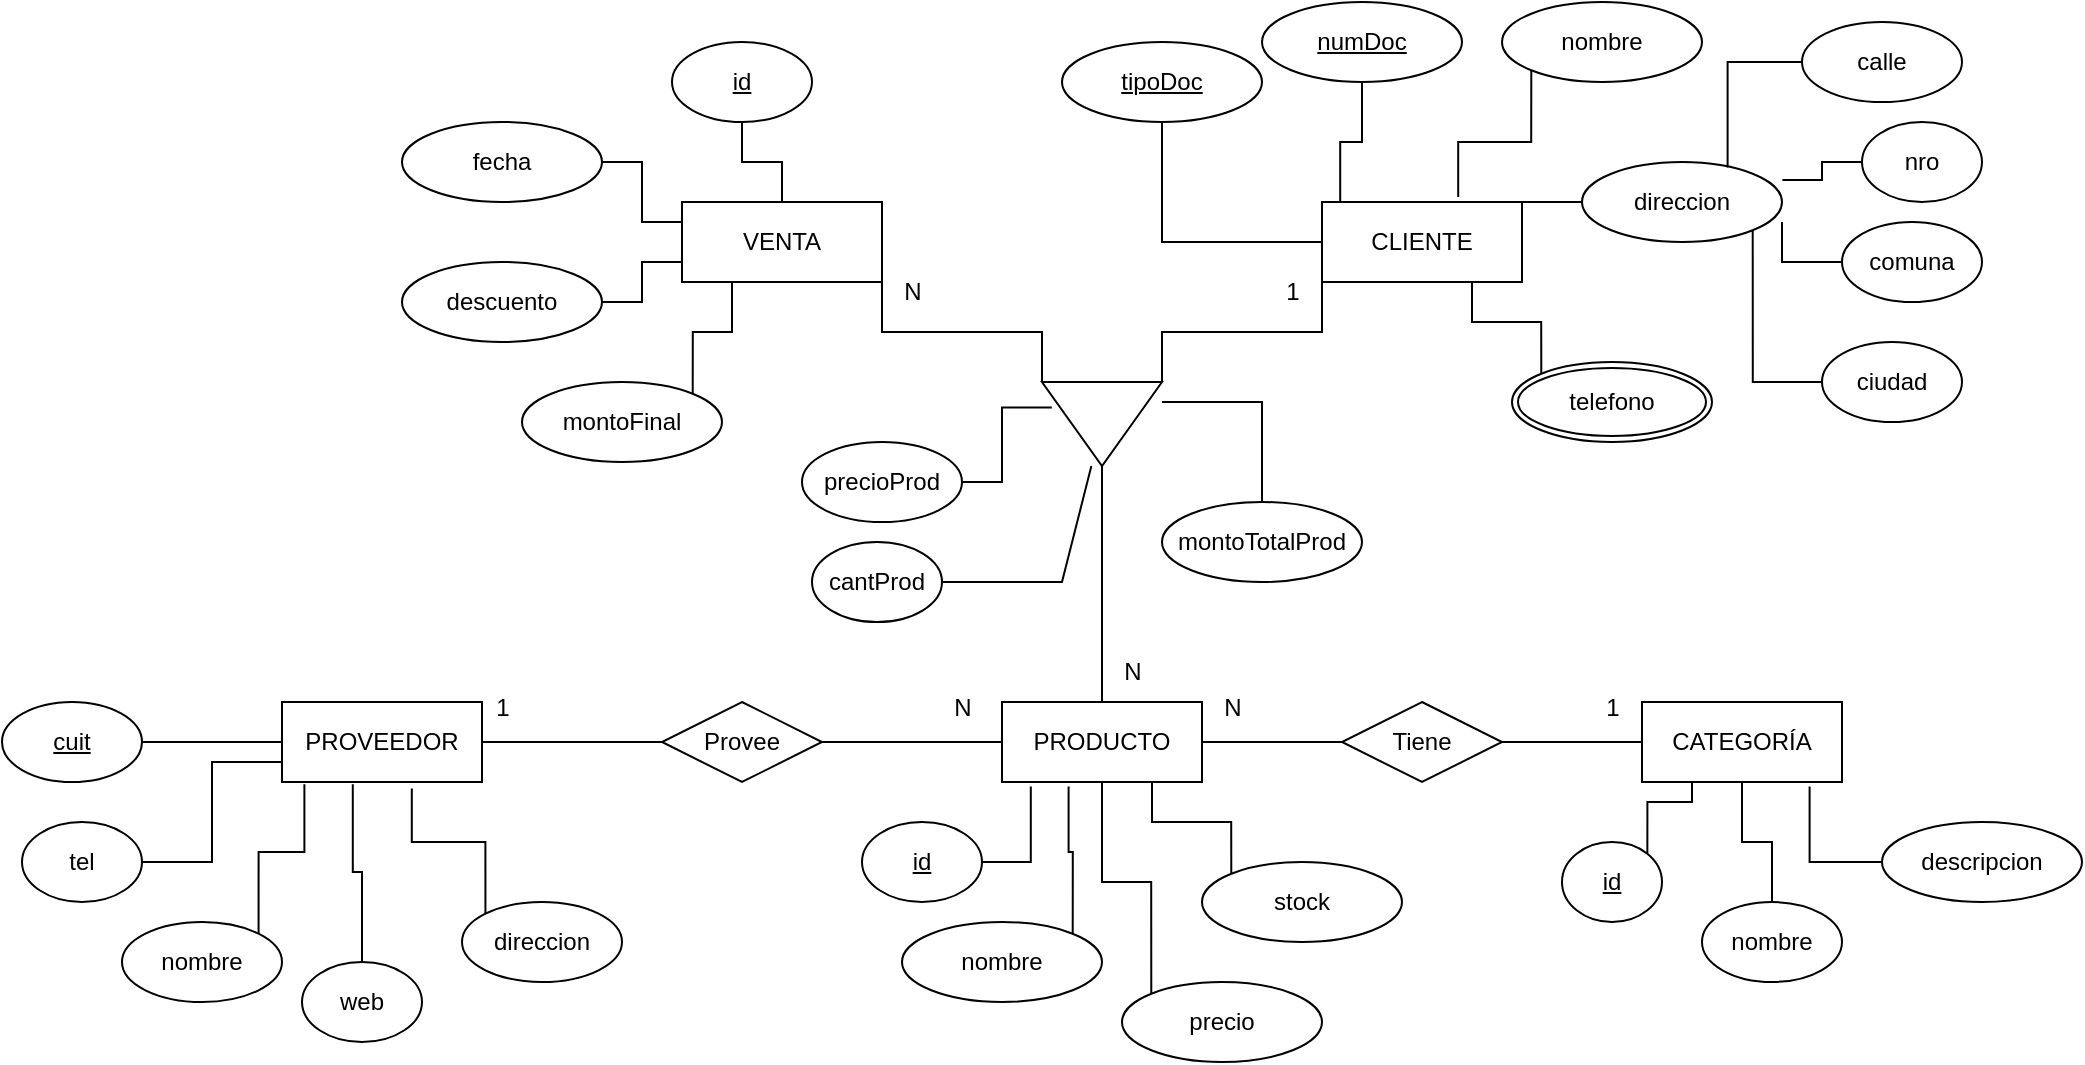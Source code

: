 <mxfile version="24.7.5">
  <diagram name="Página-1" id="BM07q3Ik05o773m4Fm98">
    <mxGraphModel dx="1663" dy="562" grid="1" gridSize="10" guides="1" tooltips="1" connect="1" arrows="1" fold="1" page="1" pageScale="1" pageWidth="827" pageHeight="1169" math="0" shadow="0">
      <root>
        <mxCell id="0" />
        <mxCell id="1" parent="0" />
        <mxCell id="V2xPimGO82U5bQgH2pGG-7" style="edgeStyle=orthogonalEdgeStyle;rounded=0;orthogonalLoop=1;jettySize=auto;html=1;exitX=1;exitY=0.5;exitDx=0;exitDy=0;entryX=0;entryY=0.5;entryDx=0;entryDy=0;endArrow=none;endFill=0;" edge="1" parent="1" source="V2xPimGO82U5bQgH2pGG-1" target="V2xPimGO82U5bQgH2pGG-6">
          <mxGeometry relative="1" as="geometry" />
        </mxCell>
        <mxCell id="V2xPimGO82U5bQgH2pGG-1" value="PROVEEDOR" style="whiteSpace=wrap;html=1;align=center;" vertex="1" parent="1">
          <mxGeometry x="-10" y="380" width="100" height="40" as="geometry" />
        </mxCell>
        <mxCell id="V2xPimGO82U5bQgH2pGG-20" style="edgeStyle=orthogonalEdgeStyle;rounded=0;orthogonalLoop=1;jettySize=auto;html=1;exitX=1;exitY=0.5;exitDx=0;exitDy=0;entryX=0;entryY=0.5;entryDx=0;entryDy=0;endArrow=none;endFill=0;" edge="1" parent="1" source="V2xPimGO82U5bQgH2pGG-2" target="V2xPimGO82U5bQgH2pGG-10">
          <mxGeometry relative="1" as="geometry" />
        </mxCell>
        <mxCell id="V2xPimGO82U5bQgH2pGG-2" value="PRODUCTO" style="whiteSpace=wrap;html=1;align=center;" vertex="1" parent="1">
          <mxGeometry x="350" y="380" width="100" height="40" as="geometry" />
        </mxCell>
        <mxCell id="V2xPimGO82U5bQgH2pGG-3" value="VENTA" style="whiteSpace=wrap;html=1;align=center;" vertex="1" parent="1">
          <mxGeometry x="190" y="130" width="100" height="40" as="geometry" />
        </mxCell>
        <mxCell id="V2xPimGO82U5bQgH2pGG-4" value="CLIENTE" style="whiteSpace=wrap;html=1;align=center;" vertex="1" parent="1">
          <mxGeometry x="510" y="130" width="100" height="40" as="geometry" />
        </mxCell>
        <mxCell id="V2xPimGO82U5bQgH2pGG-5" value="CATEGORÍA" style="whiteSpace=wrap;html=1;align=center;" vertex="1" parent="1">
          <mxGeometry x="670" y="380" width="100" height="40" as="geometry" />
        </mxCell>
        <mxCell id="V2xPimGO82U5bQgH2pGG-8" style="edgeStyle=orthogonalEdgeStyle;rounded=0;orthogonalLoop=1;jettySize=auto;html=1;exitX=1;exitY=0.5;exitDx=0;exitDy=0;entryX=0;entryY=0.5;entryDx=0;entryDy=0;endArrow=none;endFill=0;" edge="1" parent="1" source="V2xPimGO82U5bQgH2pGG-6" target="V2xPimGO82U5bQgH2pGG-2">
          <mxGeometry relative="1" as="geometry" />
        </mxCell>
        <mxCell id="V2xPimGO82U5bQgH2pGG-6" value="Provee" style="shape=rhombus;perimeter=rhombusPerimeter;whiteSpace=wrap;html=1;align=center;" vertex="1" parent="1">
          <mxGeometry x="180" y="380" width="80" height="40" as="geometry" />
        </mxCell>
        <mxCell id="V2xPimGO82U5bQgH2pGG-21" style="edgeStyle=orthogonalEdgeStyle;rounded=0;orthogonalLoop=1;jettySize=auto;html=1;exitX=1;exitY=0.5;exitDx=0;exitDy=0;entryX=0;entryY=0.5;entryDx=0;entryDy=0;endArrow=none;endFill=0;" edge="1" parent="1" source="V2xPimGO82U5bQgH2pGG-10" target="V2xPimGO82U5bQgH2pGG-5">
          <mxGeometry relative="1" as="geometry" />
        </mxCell>
        <mxCell id="V2xPimGO82U5bQgH2pGG-10" value="Tiene" style="shape=rhombus;perimeter=rhombusPerimeter;whiteSpace=wrap;html=1;align=center;" vertex="1" parent="1">
          <mxGeometry x="520" y="380" width="80" height="40" as="geometry" />
        </mxCell>
        <mxCell id="V2xPimGO82U5bQgH2pGG-19" style="edgeStyle=orthogonalEdgeStyle;rounded=0;orthogonalLoop=1;jettySize=auto;html=1;exitX=0;exitY=0;exitDx=30;exitDy=0;exitPerimeter=0;entryX=0.5;entryY=0;entryDx=0;entryDy=0;endArrow=none;endFill=0;" edge="1" parent="1" source="V2xPimGO82U5bQgH2pGG-15" target="V2xPimGO82U5bQgH2pGG-2">
          <mxGeometry relative="1" as="geometry" />
        </mxCell>
        <mxCell id="V2xPimGO82U5bQgH2pGG-15" value="" style="verticalLabelPosition=bottom;verticalAlign=top;html=1;shape=mxgraph.basic.acute_triangle;dx=0.5;rotation=-180;" vertex="1" parent="1">
          <mxGeometry x="370" y="220" width="60" height="42" as="geometry" />
        </mxCell>
        <mxCell id="V2xPimGO82U5bQgH2pGG-17" style="edgeStyle=orthogonalEdgeStyle;rounded=0;orthogonalLoop=1;jettySize=auto;html=1;exitX=1;exitY=1;exitDx=0;exitDy=0;entryX=1;entryY=1;entryDx=0;entryDy=0;entryPerimeter=0;endArrow=none;endFill=0;" edge="1" parent="1" source="V2xPimGO82U5bQgH2pGG-3" target="V2xPimGO82U5bQgH2pGG-15">
          <mxGeometry relative="1" as="geometry" />
        </mxCell>
        <mxCell id="V2xPimGO82U5bQgH2pGG-18" style="edgeStyle=orthogonalEdgeStyle;rounded=0;orthogonalLoop=1;jettySize=auto;html=1;exitX=0;exitY=1;exitDx=0;exitDy=0;entryX=0;entryY=1;entryDx=0;entryDy=0;entryPerimeter=0;endArrow=none;endFill=0;" edge="1" parent="1" source="V2xPimGO82U5bQgH2pGG-4" target="V2xPimGO82U5bQgH2pGG-15">
          <mxGeometry relative="1" as="geometry" />
        </mxCell>
        <mxCell id="V2xPimGO82U5bQgH2pGG-28" style="edgeStyle=orthogonalEdgeStyle;rounded=0;orthogonalLoop=1;jettySize=auto;html=1;exitX=1;exitY=0.5;exitDx=0;exitDy=0;entryX=0;entryY=0.5;entryDx=0;entryDy=0;endArrow=none;endFill=0;" edge="1" parent="1" source="V2xPimGO82U5bQgH2pGG-22" target="V2xPimGO82U5bQgH2pGG-1">
          <mxGeometry relative="1" as="geometry" />
        </mxCell>
        <mxCell id="V2xPimGO82U5bQgH2pGG-22" value="cuit" style="ellipse;whiteSpace=wrap;html=1;align=center;fontStyle=4;" vertex="1" parent="1">
          <mxGeometry x="-150" y="380" width="70" height="40" as="geometry" />
        </mxCell>
        <mxCell id="V2xPimGO82U5bQgH2pGG-23" value="nombre" style="ellipse;whiteSpace=wrap;html=1;align=center;" vertex="1" parent="1">
          <mxGeometry x="-90" y="490" width="80" height="40" as="geometry" />
        </mxCell>
        <mxCell id="V2xPimGO82U5bQgH2pGG-24" value="direccion" style="ellipse;whiteSpace=wrap;html=1;align=center;" vertex="1" parent="1">
          <mxGeometry x="80" y="480" width="80" height="40" as="geometry" />
        </mxCell>
        <mxCell id="V2xPimGO82U5bQgH2pGG-29" style="edgeStyle=orthogonalEdgeStyle;rounded=0;orthogonalLoop=1;jettySize=auto;html=1;exitX=1;exitY=0.5;exitDx=0;exitDy=0;entryX=0;entryY=0.75;entryDx=0;entryDy=0;endArrow=none;endFill=0;" edge="1" parent="1" source="V2xPimGO82U5bQgH2pGG-25" target="V2xPimGO82U5bQgH2pGG-1">
          <mxGeometry relative="1" as="geometry" />
        </mxCell>
        <mxCell id="V2xPimGO82U5bQgH2pGG-25" value="tel" style="ellipse;whiteSpace=wrap;html=1;align=center;" vertex="1" parent="1">
          <mxGeometry x="-140" y="440" width="60" height="40" as="geometry" />
        </mxCell>
        <mxCell id="V2xPimGO82U5bQgH2pGG-26" value="web" style="ellipse;whiteSpace=wrap;html=1;align=center;" vertex="1" parent="1">
          <mxGeometry y="510" width="60" height="40" as="geometry" />
        </mxCell>
        <mxCell id="V2xPimGO82U5bQgH2pGG-30" style="edgeStyle=orthogonalEdgeStyle;rounded=0;orthogonalLoop=1;jettySize=auto;html=1;exitX=1;exitY=0;exitDx=0;exitDy=0;entryX=0.112;entryY=1.029;entryDx=0;entryDy=0;entryPerimeter=0;endArrow=none;endFill=0;" edge="1" parent="1" source="V2xPimGO82U5bQgH2pGG-23" target="V2xPimGO82U5bQgH2pGG-1">
          <mxGeometry relative="1" as="geometry" />
        </mxCell>
        <mxCell id="V2xPimGO82U5bQgH2pGG-31" style="edgeStyle=orthogonalEdgeStyle;rounded=0;orthogonalLoop=1;jettySize=auto;html=1;exitX=0.5;exitY=0;exitDx=0;exitDy=0;entryX=0.354;entryY=1.029;entryDx=0;entryDy=0;entryPerimeter=0;endArrow=none;endFill=0;" edge="1" parent="1" source="V2xPimGO82U5bQgH2pGG-26" target="V2xPimGO82U5bQgH2pGG-1">
          <mxGeometry relative="1" as="geometry" />
        </mxCell>
        <mxCell id="V2xPimGO82U5bQgH2pGG-32" style="edgeStyle=orthogonalEdgeStyle;rounded=0;orthogonalLoop=1;jettySize=auto;html=1;exitX=0;exitY=0;exitDx=0;exitDy=0;entryX=0.649;entryY=1.082;entryDx=0;entryDy=0;entryPerimeter=0;endArrow=none;endFill=0;" edge="1" parent="1" source="V2xPimGO82U5bQgH2pGG-24" target="V2xPimGO82U5bQgH2pGG-1">
          <mxGeometry relative="1" as="geometry" />
        </mxCell>
        <mxCell id="V2xPimGO82U5bQgH2pGG-33" value="id" style="ellipse;whiteSpace=wrap;html=1;align=center;fontStyle=4;" vertex="1" parent="1">
          <mxGeometry x="280" y="440" width="60" height="40" as="geometry" />
        </mxCell>
        <mxCell id="V2xPimGO82U5bQgH2pGG-34" value="nombre" style="ellipse;whiteSpace=wrap;html=1;align=center;" vertex="1" parent="1">
          <mxGeometry x="300" y="490" width="100" height="40" as="geometry" />
        </mxCell>
        <mxCell id="V2xPimGO82U5bQgH2pGG-41" style="edgeStyle=orthogonalEdgeStyle;rounded=0;orthogonalLoop=1;jettySize=auto;html=1;exitX=0;exitY=0;exitDx=0;exitDy=0;entryX=0.5;entryY=1;entryDx=0;entryDy=0;endArrow=none;endFill=0;" edge="1" parent="1" source="V2xPimGO82U5bQgH2pGG-35" target="V2xPimGO82U5bQgH2pGG-2">
          <mxGeometry relative="1" as="geometry" />
        </mxCell>
        <mxCell id="V2xPimGO82U5bQgH2pGG-35" value="precio" style="ellipse;whiteSpace=wrap;html=1;align=center;" vertex="1" parent="1">
          <mxGeometry x="410" y="520" width="100" height="40" as="geometry" />
        </mxCell>
        <mxCell id="V2xPimGO82U5bQgH2pGG-40" style="edgeStyle=orthogonalEdgeStyle;rounded=0;orthogonalLoop=1;jettySize=auto;html=1;exitX=0;exitY=0;exitDx=0;exitDy=0;entryX=0.75;entryY=1;entryDx=0;entryDy=0;endArrow=none;endFill=0;" edge="1" parent="1" source="V2xPimGO82U5bQgH2pGG-36" target="V2xPimGO82U5bQgH2pGG-2">
          <mxGeometry relative="1" as="geometry" />
        </mxCell>
        <mxCell id="V2xPimGO82U5bQgH2pGG-36" value="stock" style="ellipse;whiteSpace=wrap;html=1;align=center;" vertex="1" parent="1">
          <mxGeometry x="450" y="460" width="100" height="40" as="geometry" />
        </mxCell>
        <mxCell id="V2xPimGO82U5bQgH2pGG-37" style="edgeStyle=orthogonalEdgeStyle;rounded=0;orthogonalLoop=1;jettySize=auto;html=1;exitX=0.5;exitY=1;exitDx=0;exitDy=0;" edge="1" parent="1" source="V2xPimGO82U5bQgH2pGG-34" target="V2xPimGO82U5bQgH2pGG-34">
          <mxGeometry relative="1" as="geometry" />
        </mxCell>
        <mxCell id="V2xPimGO82U5bQgH2pGG-38" style="edgeStyle=orthogonalEdgeStyle;rounded=0;orthogonalLoop=1;jettySize=auto;html=1;exitX=1;exitY=0.5;exitDx=0;exitDy=0;entryX=0.144;entryY=1.055;entryDx=0;entryDy=0;entryPerimeter=0;endArrow=none;endFill=0;" edge="1" parent="1" source="V2xPimGO82U5bQgH2pGG-33" target="V2xPimGO82U5bQgH2pGG-2">
          <mxGeometry relative="1" as="geometry" />
        </mxCell>
        <mxCell id="V2xPimGO82U5bQgH2pGG-39" style="edgeStyle=orthogonalEdgeStyle;rounded=0;orthogonalLoop=1;jettySize=auto;html=1;exitX=1;exitY=0;exitDx=0;exitDy=0;entryX=0.333;entryY=1.055;entryDx=0;entryDy=0;entryPerimeter=0;endArrow=none;endFill=0;" edge="1" parent="1" source="V2xPimGO82U5bQgH2pGG-34" target="V2xPimGO82U5bQgH2pGG-2">
          <mxGeometry relative="1" as="geometry" />
        </mxCell>
        <mxCell id="V2xPimGO82U5bQgH2pGG-48" style="edgeStyle=orthogonalEdgeStyle;rounded=0;orthogonalLoop=1;jettySize=auto;html=1;exitX=1;exitY=0;exitDx=0;exitDy=0;entryX=0.25;entryY=1;entryDx=0;entryDy=0;endArrow=none;endFill=0;" edge="1" parent="1" source="V2xPimGO82U5bQgH2pGG-42" target="V2xPimGO82U5bQgH2pGG-5">
          <mxGeometry relative="1" as="geometry" />
        </mxCell>
        <mxCell id="V2xPimGO82U5bQgH2pGG-42" value="id" style="ellipse;whiteSpace=wrap;html=1;align=center;fontStyle=4;" vertex="1" parent="1">
          <mxGeometry x="630" y="450" width="50" height="40" as="geometry" />
        </mxCell>
        <mxCell id="V2xPimGO82U5bQgH2pGG-46" style="edgeStyle=orthogonalEdgeStyle;rounded=0;orthogonalLoop=1;jettySize=auto;html=1;exitX=0.5;exitY=0;exitDx=0;exitDy=0;entryX=0.5;entryY=1;entryDx=0;entryDy=0;endArrow=none;endFill=0;" edge="1" parent="1" source="V2xPimGO82U5bQgH2pGG-43" target="V2xPimGO82U5bQgH2pGG-5">
          <mxGeometry relative="1" as="geometry" />
        </mxCell>
        <mxCell id="V2xPimGO82U5bQgH2pGG-43" value="nombre" style="ellipse;whiteSpace=wrap;html=1;align=center;" vertex="1" parent="1">
          <mxGeometry x="700" y="480" width="70" height="40" as="geometry" />
        </mxCell>
        <mxCell id="V2xPimGO82U5bQgH2pGG-44" value="descripcion" style="ellipse;whiteSpace=wrap;html=1;align=center;" vertex="1" parent="1">
          <mxGeometry x="790" y="440" width="100" height="40" as="geometry" />
        </mxCell>
        <mxCell id="V2xPimGO82U5bQgH2pGG-47" style="edgeStyle=orthogonalEdgeStyle;rounded=0;orthogonalLoop=1;jettySize=auto;html=1;exitX=0;exitY=0.5;exitDx=0;exitDy=0;entryX=0.838;entryY=1.055;entryDx=0;entryDy=0;entryPerimeter=0;endArrow=none;endFill=0;" edge="1" parent="1" source="V2xPimGO82U5bQgH2pGG-44" target="V2xPimGO82U5bQgH2pGG-5">
          <mxGeometry relative="1" as="geometry" />
        </mxCell>
        <mxCell id="V2xPimGO82U5bQgH2pGG-58" style="edgeStyle=orthogonalEdgeStyle;rounded=0;orthogonalLoop=1;jettySize=auto;html=1;exitX=0.5;exitY=1;exitDx=0;exitDy=0;entryX=0;entryY=0.5;entryDx=0;entryDy=0;endArrow=none;endFill=0;" edge="1" parent="1" source="V2xPimGO82U5bQgH2pGG-49" target="V2xPimGO82U5bQgH2pGG-4">
          <mxGeometry relative="1" as="geometry" />
        </mxCell>
        <mxCell id="V2xPimGO82U5bQgH2pGG-49" value="tipoDoc" style="ellipse;whiteSpace=wrap;html=1;align=center;fontStyle=4;" vertex="1" parent="1">
          <mxGeometry x="380" y="50" width="100" height="40" as="geometry" />
        </mxCell>
        <mxCell id="V2xPimGO82U5bQgH2pGG-50" value="numDoc" style="ellipse;whiteSpace=wrap;html=1;align=center;fontStyle=4;" vertex="1" parent="1">
          <mxGeometry x="480" y="30" width="100" height="40" as="geometry" />
        </mxCell>
        <mxCell id="V2xPimGO82U5bQgH2pGG-51" value="nombre" style="ellipse;whiteSpace=wrap;html=1;align=center;" vertex="1" parent="1">
          <mxGeometry x="600" y="30" width="100" height="40" as="geometry" />
        </mxCell>
        <mxCell id="V2xPimGO82U5bQgH2pGG-61" style="edgeStyle=orthogonalEdgeStyle;rounded=0;orthogonalLoop=1;jettySize=auto;html=1;exitX=0;exitY=0.5;exitDx=0;exitDy=0;entryX=1;entryY=0.25;entryDx=0;entryDy=0;endArrow=none;endFill=0;" edge="1" parent="1" source="V2xPimGO82U5bQgH2pGG-52" target="V2xPimGO82U5bQgH2pGG-4">
          <mxGeometry relative="1" as="geometry" />
        </mxCell>
        <mxCell id="V2xPimGO82U5bQgH2pGG-52" value="direccion" style="ellipse;whiteSpace=wrap;html=1;align=center;" vertex="1" parent="1">
          <mxGeometry x="640" y="110" width="100" height="40" as="geometry" />
        </mxCell>
        <mxCell id="V2xPimGO82U5bQgH2pGG-62" style="edgeStyle=orthogonalEdgeStyle;rounded=0;orthogonalLoop=1;jettySize=auto;html=1;exitX=0;exitY=0;exitDx=0;exitDy=0;entryX=0.75;entryY=1;entryDx=0;entryDy=0;endArrow=none;endFill=0;" edge="1" parent="1" source="V2xPimGO82U5bQgH2pGG-53" target="V2xPimGO82U5bQgH2pGG-4">
          <mxGeometry relative="1" as="geometry" />
        </mxCell>
        <mxCell id="V2xPimGO82U5bQgH2pGG-53" value="telefono" style="ellipse;shape=doubleEllipse;margin=3;whiteSpace=wrap;html=1;align=center;" vertex="1" parent="1">
          <mxGeometry x="605" y="210" width="100" height="40" as="geometry" />
        </mxCell>
        <mxCell id="V2xPimGO82U5bQgH2pGG-54" value="calle" style="ellipse;whiteSpace=wrap;html=1;align=center;" vertex="1" parent="1">
          <mxGeometry x="750" y="40" width="80" height="40" as="geometry" />
        </mxCell>
        <mxCell id="V2xPimGO82U5bQgH2pGG-55" value="nro" style="ellipse;whiteSpace=wrap;html=1;align=center;" vertex="1" parent="1">
          <mxGeometry x="780" y="90" width="60" height="40" as="geometry" />
        </mxCell>
        <mxCell id="V2xPimGO82U5bQgH2pGG-56" value="comuna" style="ellipse;whiteSpace=wrap;html=1;align=center;" vertex="1" parent="1">
          <mxGeometry x="770" y="140" width="70" height="40" as="geometry" />
        </mxCell>
        <mxCell id="V2xPimGO82U5bQgH2pGG-66" style="edgeStyle=orthogonalEdgeStyle;rounded=0;orthogonalLoop=1;jettySize=auto;html=1;exitX=0;exitY=0.5;exitDx=0;exitDy=0;entryX=1;entryY=1;entryDx=0;entryDy=0;endArrow=none;endFill=0;" edge="1" parent="1" source="V2xPimGO82U5bQgH2pGG-57" target="V2xPimGO82U5bQgH2pGG-52">
          <mxGeometry relative="1" as="geometry" />
        </mxCell>
        <mxCell id="V2xPimGO82U5bQgH2pGG-57" value="ciudad" style="ellipse;whiteSpace=wrap;html=1;align=center;" vertex="1" parent="1">
          <mxGeometry x="760" y="200" width="70" height="40" as="geometry" />
        </mxCell>
        <mxCell id="V2xPimGO82U5bQgH2pGG-59" style="edgeStyle=orthogonalEdgeStyle;rounded=0;orthogonalLoop=1;jettySize=auto;html=1;exitX=0.5;exitY=1;exitDx=0;exitDy=0;entryX=0.091;entryY=-0.011;entryDx=0;entryDy=0;entryPerimeter=0;endArrow=none;endFill=0;" edge="1" parent="1" source="V2xPimGO82U5bQgH2pGG-50" target="V2xPimGO82U5bQgH2pGG-4">
          <mxGeometry relative="1" as="geometry" />
        </mxCell>
        <mxCell id="V2xPimGO82U5bQgH2pGG-60" style="edgeStyle=orthogonalEdgeStyle;rounded=0;orthogonalLoop=1;jettySize=auto;html=1;exitX=0;exitY=1;exitDx=0;exitDy=0;entryX=0.681;entryY=-0.063;entryDx=0;entryDy=0;entryPerimeter=0;endArrow=none;endFill=0;" edge="1" parent="1" source="V2xPimGO82U5bQgH2pGG-51" target="V2xPimGO82U5bQgH2pGG-4">
          <mxGeometry relative="1" as="geometry" />
        </mxCell>
        <mxCell id="V2xPimGO82U5bQgH2pGG-63" style="edgeStyle=orthogonalEdgeStyle;rounded=0;orthogonalLoop=1;jettySize=auto;html=1;exitX=0;exitY=0.5;exitDx=0;exitDy=0;entryX=0.728;entryY=0.068;entryDx=0;entryDy=0;entryPerimeter=0;endArrow=none;endFill=0;" edge="1" parent="1" source="V2xPimGO82U5bQgH2pGG-54" target="V2xPimGO82U5bQgH2pGG-52">
          <mxGeometry relative="1" as="geometry" />
        </mxCell>
        <mxCell id="V2xPimGO82U5bQgH2pGG-64" style="edgeStyle=orthogonalEdgeStyle;rounded=0;orthogonalLoop=1;jettySize=auto;html=1;exitX=0;exitY=0.5;exitDx=0;exitDy=0;entryX=1.002;entryY=0.226;entryDx=0;entryDy=0;entryPerimeter=0;endArrow=none;endFill=0;" edge="1" parent="1" source="V2xPimGO82U5bQgH2pGG-55" target="V2xPimGO82U5bQgH2pGG-52">
          <mxGeometry relative="1" as="geometry" />
        </mxCell>
        <mxCell id="V2xPimGO82U5bQgH2pGG-65" style="edgeStyle=orthogonalEdgeStyle;rounded=0;orthogonalLoop=1;jettySize=auto;html=1;exitX=0;exitY=0.5;exitDx=0;exitDy=0;entryX=1;entryY=0.75;entryDx=0;entryDy=0;entryPerimeter=0;endArrow=none;endFill=0;" edge="1" parent="1" source="V2xPimGO82U5bQgH2pGG-56" target="V2xPimGO82U5bQgH2pGG-52">
          <mxGeometry relative="1" as="geometry" />
        </mxCell>
        <mxCell id="V2xPimGO82U5bQgH2pGG-71" style="edgeStyle=orthogonalEdgeStyle;rounded=0;orthogonalLoop=1;jettySize=auto;html=1;exitX=0.5;exitY=1;exitDx=0;exitDy=0;entryX=0.5;entryY=0;entryDx=0;entryDy=0;endArrow=none;endFill=0;" edge="1" parent="1" source="V2xPimGO82U5bQgH2pGG-67" target="V2xPimGO82U5bQgH2pGG-3">
          <mxGeometry relative="1" as="geometry" />
        </mxCell>
        <mxCell id="V2xPimGO82U5bQgH2pGG-67" value="id" style="ellipse;whiteSpace=wrap;html=1;align=center;fontStyle=4;" vertex="1" parent="1">
          <mxGeometry x="185" y="50" width="70" height="40" as="geometry" />
        </mxCell>
        <mxCell id="V2xPimGO82U5bQgH2pGG-72" style="edgeStyle=orthogonalEdgeStyle;rounded=0;orthogonalLoop=1;jettySize=auto;html=1;exitX=1;exitY=0.5;exitDx=0;exitDy=0;entryX=0;entryY=0.25;entryDx=0;entryDy=0;endArrow=none;endFill=0;" edge="1" parent="1" source="V2xPimGO82U5bQgH2pGG-68" target="V2xPimGO82U5bQgH2pGG-3">
          <mxGeometry relative="1" as="geometry" />
        </mxCell>
        <mxCell id="V2xPimGO82U5bQgH2pGG-68" value="fecha" style="ellipse;whiteSpace=wrap;html=1;align=center;" vertex="1" parent="1">
          <mxGeometry x="50" y="90" width="100" height="40" as="geometry" />
        </mxCell>
        <mxCell id="V2xPimGO82U5bQgH2pGG-73" style="edgeStyle=orthogonalEdgeStyle;rounded=0;orthogonalLoop=1;jettySize=auto;html=1;exitX=1;exitY=0.5;exitDx=0;exitDy=0;entryX=0;entryY=0.75;entryDx=0;entryDy=0;endArrow=none;endFill=0;" edge="1" parent="1" source="V2xPimGO82U5bQgH2pGG-69" target="V2xPimGO82U5bQgH2pGG-3">
          <mxGeometry relative="1" as="geometry" />
        </mxCell>
        <mxCell id="V2xPimGO82U5bQgH2pGG-69" value="descuento" style="ellipse;whiteSpace=wrap;html=1;align=center;" vertex="1" parent="1">
          <mxGeometry x="50" y="160" width="100" height="40" as="geometry" />
        </mxCell>
        <mxCell id="V2xPimGO82U5bQgH2pGG-74" style="edgeStyle=orthogonalEdgeStyle;rounded=0;orthogonalLoop=1;jettySize=auto;html=1;exitX=1;exitY=0;exitDx=0;exitDy=0;entryX=0.25;entryY=1;entryDx=0;entryDy=0;endArrow=none;endFill=0;" edge="1" parent="1" source="V2xPimGO82U5bQgH2pGG-70" target="V2xPimGO82U5bQgH2pGG-3">
          <mxGeometry relative="1" as="geometry" />
        </mxCell>
        <mxCell id="V2xPimGO82U5bQgH2pGG-70" value="montoFinal" style="ellipse;whiteSpace=wrap;html=1;align=center;" vertex="1" parent="1">
          <mxGeometry x="110" y="220" width="100" height="40" as="geometry" />
        </mxCell>
        <mxCell id="V2xPimGO82U5bQgH2pGG-75" value="precioProd" style="ellipse;whiteSpace=wrap;html=1;align=center;" vertex="1" parent="1">
          <mxGeometry x="250" y="250" width="80" height="40" as="geometry" />
        </mxCell>
        <mxCell id="V2xPimGO82U5bQgH2pGG-80" style="edgeStyle=orthogonalEdgeStyle;rounded=0;orthogonalLoop=1;jettySize=auto;html=1;exitX=1;exitY=0.5;exitDx=0;exitDy=0;endArrow=none;endFill=0;" edge="1" parent="1" source="V2xPimGO82U5bQgH2pGG-76" target="V2xPimGO82U5bQgH2pGG-15">
          <mxGeometry relative="1" as="geometry">
            <Array as="points">
              <mxPoint x="380" y="320" />
            </Array>
          </mxGeometry>
        </mxCell>
        <mxCell id="V2xPimGO82U5bQgH2pGG-76" value="cantProd" style="ellipse;whiteSpace=wrap;html=1;align=center;" vertex="1" parent="1">
          <mxGeometry x="255" y="300" width="65" height="40" as="geometry" />
        </mxCell>
        <mxCell id="V2xPimGO82U5bQgH2pGG-77" value="montoTotalProd" style="ellipse;whiteSpace=wrap;html=1;align=center;" vertex="1" parent="1">
          <mxGeometry x="430" y="280" width="100" height="40" as="geometry" />
        </mxCell>
        <mxCell id="V2xPimGO82U5bQgH2pGG-79" style="edgeStyle=orthogonalEdgeStyle;rounded=0;orthogonalLoop=1;jettySize=auto;html=1;exitX=1;exitY=0.5;exitDx=0;exitDy=0;entryX=0.918;entryY=0.697;entryDx=0;entryDy=0;entryPerimeter=0;endArrow=none;endFill=0;" edge="1" parent="1" source="V2xPimGO82U5bQgH2pGG-75" target="V2xPimGO82U5bQgH2pGG-15">
          <mxGeometry relative="1" as="geometry" />
        </mxCell>
        <mxCell id="V2xPimGO82U5bQgH2pGG-81" style="edgeStyle=orthogonalEdgeStyle;rounded=0;orthogonalLoop=1;jettySize=auto;html=1;exitX=0.5;exitY=0;exitDx=0;exitDy=0;entryX=0;entryY=0.762;entryDx=0;entryDy=0;entryPerimeter=0;endArrow=none;endFill=0;" edge="1" parent="1" source="V2xPimGO82U5bQgH2pGG-77" target="V2xPimGO82U5bQgH2pGG-15">
          <mxGeometry relative="1" as="geometry" />
        </mxCell>
        <mxCell id="V2xPimGO82U5bQgH2pGG-82" value="1" style="text;html=1;align=center;verticalAlign=middle;resizable=0;points=[];autosize=1;strokeColor=none;fillColor=none;" vertex="1" parent="1">
          <mxGeometry x="85" y="368" width="30" height="30" as="geometry" />
        </mxCell>
        <mxCell id="V2xPimGO82U5bQgH2pGG-83" value="N" style="text;html=1;align=center;verticalAlign=middle;resizable=0;points=[];autosize=1;strokeColor=none;fillColor=none;" vertex="1" parent="1">
          <mxGeometry x="315" y="368" width="30" height="30" as="geometry" />
        </mxCell>
        <mxCell id="V2xPimGO82U5bQgH2pGG-84" value="1" style="text;html=1;align=center;verticalAlign=middle;resizable=0;points=[];autosize=1;strokeColor=none;fillColor=none;" vertex="1" parent="1">
          <mxGeometry x="640" y="368" width="30" height="30" as="geometry" />
        </mxCell>
        <mxCell id="V2xPimGO82U5bQgH2pGG-85" value="N" style="text;html=1;align=center;verticalAlign=middle;resizable=0;points=[];autosize=1;strokeColor=none;fillColor=none;" vertex="1" parent="1">
          <mxGeometry x="450" y="368" width="30" height="30" as="geometry" />
        </mxCell>
        <mxCell id="V2xPimGO82U5bQgH2pGG-86" value="N" style="text;html=1;align=center;verticalAlign=middle;resizable=0;points=[];autosize=1;strokeColor=none;fillColor=none;" vertex="1" parent="1">
          <mxGeometry x="400" y="350" width="30" height="30" as="geometry" />
        </mxCell>
        <mxCell id="V2xPimGO82U5bQgH2pGG-87" value="1" style="text;html=1;align=center;verticalAlign=middle;resizable=0;points=[];autosize=1;strokeColor=none;fillColor=none;" vertex="1" parent="1">
          <mxGeometry x="480" y="160" width="30" height="30" as="geometry" />
        </mxCell>
        <mxCell id="V2xPimGO82U5bQgH2pGG-88" value="N" style="text;html=1;align=center;verticalAlign=middle;resizable=0;points=[];autosize=1;strokeColor=none;fillColor=none;" vertex="1" parent="1">
          <mxGeometry x="290" y="160" width="30" height="30" as="geometry" />
        </mxCell>
      </root>
    </mxGraphModel>
  </diagram>
</mxfile>
